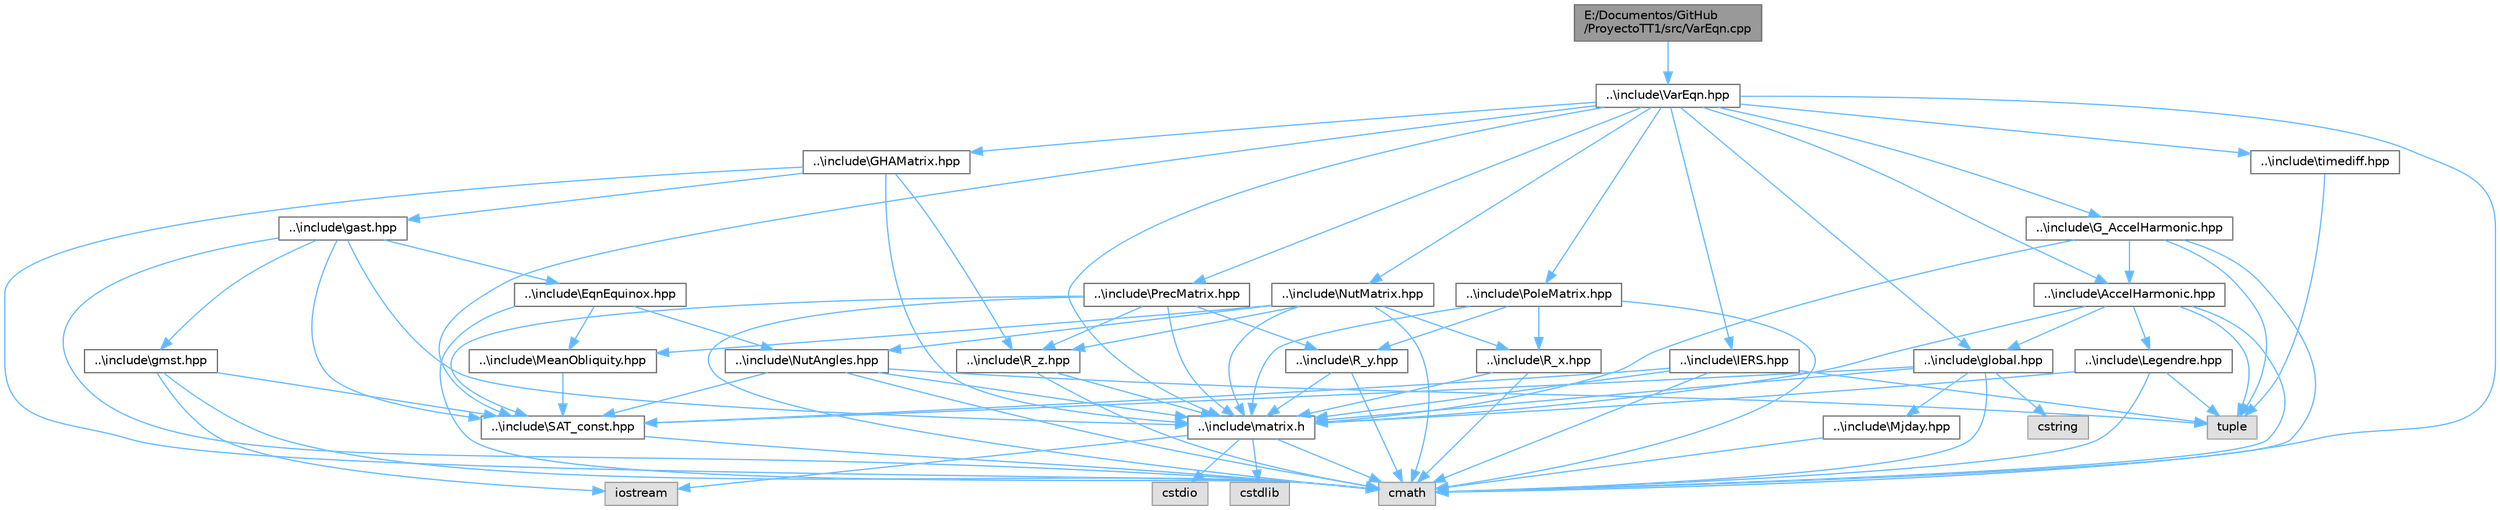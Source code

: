 digraph "E:/Documentos/GitHub/ProyectoTT1/src/VarEqn.cpp"
{
 // LATEX_PDF_SIZE
  bgcolor="transparent";
  edge [fontname=Helvetica,fontsize=10,labelfontname=Helvetica,labelfontsize=10];
  node [fontname=Helvetica,fontsize=10,shape=box,height=0.2,width=0.4];
  Node1 [id="Node000001",label="E:/Documentos/GitHub\l/ProyectoTT1/src/VarEqn.cpp",height=0.2,width=0.4,color="gray40", fillcolor="grey60", style="filled", fontcolor="black",tooltip="Cálculo de las ecuaciones variacionales."];
  Node1 -> Node2 [id="edge1_Node000001_Node000002",color="steelblue1",style="solid",tooltip=" "];
  Node2 [id="Node000002",label="..\\include\\VarEqn.hpp",height=0.2,width=0.4,color="grey40", fillcolor="white", style="filled",URL="$_var_eqn_8hpp.html",tooltip="Este archivo de cabecera contiene una implementación de la función VarEqn."];
  Node2 -> Node3 [id="edge2_Node000002_Node000003",color="steelblue1",style="solid",tooltip=" "];
  Node3 [id="Node000003",label="cmath",height=0.2,width=0.4,color="grey60", fillcolor="#E0E0E0", style="filled",tooltip=" "];
  Node2 -> Node4 [id="edge3_Node000002_Node000004",color="steelblue1",style="solid",tooltip=" "];
  Node4 [id="Node000004",label="..\\include\\matrix.h",height=0.2,width=0.4,color="grey40", fillcolor="white", style="filled",URL="$matrix_8h.html",tooltip="Este archivo de cabecera contiene una implementación de una clase que representa una matriz."];
  Node4 -> Node5 [id="edge4_Node000004_Node000005",color="steelblue1",style="solid",tooltip=" "];
  Node5 [id="Node000005",label="cstdio",height=0.2,width=0.4,color="grey60", fillcolor="#E0E0E0", style="filled",tooltip=" "];
  Node4 -> Node6 [id="edge5_Node000004_Node000006",color="steelblue1",style="solid",tooltip=" "];
  Node6 [id="Node000006",label="cstdlib",height=0.2,width=0.4,color="grey60", fillcolor="#E0E0E0", style="filled",tooltip=" "];
  Node4 -> Node3 [id="edge6_Node000004_Node000003",color="steelblue1",style="solid",tooltip=" "];
  Node4 -> Node7 [id="edge7_Node000004_Node000007",color="steelblue1",style="solid",tooltip=" "];
  Node7 [id="Node000007",label="iostream",height=0.2,width=0.4,color="grey60", fillcolor="#E0E0E0", style="filled",tooltip=" "];
  Node2 -> Node8 [id="edge8_Node000002_Node000008",color="steelblue1",style="solid",tooltip=" "];
  Node8 [id="Node000008",label="..\\include\\SAT_const.hpp",height=0.2,width=0.4,color="grey40", fillcolor="white", style="filled",URL="$_s_a_t___const_8hpp.html",tooltip="Este archivo de cabecera contiene una implementación de una clase que contiene diferentes constantes."];
  Node8 -> Node3 [id="edge9_Node000008_Node000003",color="steelblue1",style="solid",tooltip=" "];
  Node2 -> Node9 [id="edge10_Node000002_Node000009",color="steelblue1",style="solid",tooltip=" "];
  Node9 [id="Node000009",label="..\\include\\global.hpp",height=0.2,width=0.4,color="grey40", fillcolor="white", style="filled",URL="$global_8hpp.html",tooltip="Este archivo de cabecera contiene una implementación para leer ficheros."];
  Node9 -> Node3 [id="edge11_Node000009_Node000003",color="steelblue1",style="solid",tooltip=" "];
  Node9 -> Node10 [id="edge12_Node000009_Node000010",color="steelblue1",style="solid",tooltip=" "];
  Node10 [id="Node000010",label="cstring",height=0.2,width=0.4,color="grey60", fillcolor="#E0E0E0", style="filled",tooltip=" "];
  Node9 -> Node4 [id="edge13_Node000009_Node000004",color="steelblue1",style="solid",tooltip=" "];
  Node9 -> Node8 [id="edge14_Node000009_Node000008",color="steelblue1",style="solid",tooltip=" "];
  Node9 -> Node11 [id="edge15_Node000009_Node000011",color="steelblue1",style="solid",tooltip=" "];
  Node11 [id="Node000011",label="..\\include\\Mjday.hpp",height=0.2,width=0.4,color="grey40", fillcolor="white", style="filled",URL="$_mjday_8hpp.html",tooltip="Este archivo de cabecera contiene una implementación de la función Mjday."];
  Node11 -> Node3 [id="edge16_Node000011_Node000003",color="steelblue1",style="solid",tooltip=" "];
  Node2 -> Node12 [id="edge17_Node000002_Node000012",color="steelblue1",style="solid",tooltip=" "];
  Node12 [id="Node000012",label="..\\include\\IERS.hpp",height=0.2,width=0.4,color="grey40", fillcolor="white", style="filled",URL="$_i_e_r_s_8hpp.html",tooltip="Este archivo de cabecera contiene una implementación de la función IERS."];
  Node12 -> Node3 [id="edge18_Node000012_Node000003",color="steelblue1",style="solid",tooltip=" "];
  Node12 -> Node13 [id="edge19_Node000012_Node000013",color="steelblue1",style="solid",tooltip=" "];
  Node13 [id="Node000013",label="tuple",height=0.2,width=0.4,color="grey60", fillcolor="#E0E0E0", style="filled",tooltip=" "];
  Node12 -> Node4 [id="edge20_Node000012_Node000004",color="steelblue1",style="solid",tooltip=" "];
  Node12 -> Node8 [id="edge21_Node000012_Node000008",color="steelblue1",style="solid",tooltip=" "];
  Node2 -> Node14 [id="edge22_Node000002_Node000014",color="steelblue1",style="solid",tooltip=" "];
  Node14 [id="Node000014",label="..\\include\\timediff.hpp",height=0.2,width=0.4,color="grey40", fillcolor="white", style="filled",URL="$timediff_8hpp.html",tooltip="Este archivo de cabecera contiene una implementación de la función timediff."];
  Node14 -> Node13 [id="edge23_Node000014_Node000013",color="steelblue1",style="solid",tooltip=" "];
  Node2 -> Node15 [id="edge24_Node000002_Node000015",color="steelblue1",style="solid",tooltip=" "];
  Node15 [id="Node000015",label="..\\include\\PrecMatrix.hpp",height=0.2,width=0.4,color="grey40", fillcolor="white", style="filled",URL="$_prec_matrix_8hpp.html",tooltip="Este archivo de cabecera contiene una implementación de la función PrecMatrix."];
  Node15 -> Node3 [id="edge25_Node000015_Node000003",color="steelblue1",style="solid",tooltip=" "];
  Node15 -> Node4 [id="edge26_Node000015_Node000004",color="steelblue1",style="solid",tooltip=" "];
  Node15 -> Node8 [id="edge27_Node000015_Node000008",color="steelblue1",style="solid",tooltip=" "];
  Node15 -> Node16 [id="edge28_Node000015_Node000016",color="steelblue1",style="solid",tooltip=" "];
  Node16 [id="Node000016",label="..\\include\\R_y.hpp",height=0.2,width=0.4,color="grey40", fillcolor="white", style="filled",URL="$_r__y_8hpp.html",tooltip="Este archivo de cabecera contiene una implementación de la función R_y."];
  Node16 -> Node3 [id="edge29_Node000016_Node000003",color="steelblue1",style="solid",tooltip=" "];
  Node16 -> Node4 [id="edge30_Node000016_Node000004",color="steelblue1",style="solid",tooltip=" "];
  Node15 -> Node17 [id="edge31_Node000015_Node000017",color="steelblue1",style="solid",tooltip=" "];
  Node17 [id="Node000017",label="..\\include\\R_z.hpp",height=0.2,width=0.4,color="grey40", fillcolor="white", style="filled",URL="$_r__z_8hpp.html",tooltip="Este archivo de cabecera contiene una implementación de la función R_z."];
  Node17 -> Node3 [id="edge32_Node000017_Node000003",color="steelblue1",style="solid",tooltip=" "];
  Node17 -> Node4 [id="edge33_Node000017_Node000004",color="steelblue1",style="solid",tooltip=" "];
  Node2 -> Node18 [id="edge34_Node000002_Node000018",color="steelblue1",style="solid",tooltip=" "];
  Node18 [id="Node000018",label="..\\include\\NutMatrix.hpp",height=0.2,width=0.4,color="grey40", fillcolor="white", style="filled",URL="$_nut_matrix_8hpp.html",tooltip="Este archivo de cabecera contiene una implementación de la función NutMatrix."];
  Node18 -> Node3 [id="edge35_Node000018_Node000003",color="steelblue1",style="solid",tooltip=" "];
  Node18 -> Node4 [id="edge36_Node000018_Node000004",color="steelblue1",style="solid",tooltip=" "];
  Node18 -> Node19 [id="edge37_Node000018_Node000019",color="steelblue1",style="solid",tooltip=" "];
  Node19 [id="Node000019",label="..\\include\\MeanObliquity.hpp",height=0.2,width=0.4,color="grey40", fillcolor="white", style="filled",URL="$_mean_obliquity_8hpp.html",tooltip="Este archivo de cabecera contiene una implementación de la función MeanObliquity."];
  Node19 -> Node8 [id="edge38_Node000019_Node000008",color="steelblue1",style="solid",tooltip=" "];
  Node18 -> Node20 [id="edge39_Node000018_Node000020",color="steelblue1",style="solid",tooltip=" "];
  Node20 [id="Node000020",label="..\\include\\NutAngles.hpp",height=0.2,width=0.4,color="grey40", fillcolor="white", style="filled",URL="$_nut_angles_8hpp.html",tooltip="Este archivo de cabecera contiene una implementación de la función NutAngles."];
  Node20 -> Node3 [id="edge40_Node000020_Node000003",color="steelblue1",style="solid",tooltip=" "];
  Node20 -> Node13 [id="edge41_Node000020_Node000013",color="steelblue1",style="solid",tooltip=" "];
  Node20 -> Node4 [id="edge42_Node000020_Node000004",color="steelblue1",style="solid",tooltip=" "];
  Node20 -> Node8 [id="edge43_Node000020_Node000008",color="steelblue1",style="solid",tooltip=" "];
  Node18 -> Node21 [id="edge44_Node000018_Node000021",color="steelblue1",style="solid",tooltip=" "];
  Node21 [id="Node000021",label="..\\include\\R_x.hpp",height=0.2,width=0.4,color="grey40", fillcolor="white", style="filled",URL="$_r__x_8hpp.html",tooltip="Este archivo de cabecera contiene una implementación de la función R_x."];
  Node21 -> Node3 [id="edge45_Node000021_Node000003",color="steelblue1",style="solid",tooltip=" "];
  Node21 -> Node4 [id="edge46_Node000021_Node000004",color="steelblue1",style="solid",tooltip=" "];
  Node18 -> Node17 [id="edge47_Node000018_Node000017",color="steelblue1",style="solid",tooltip=" "];
  Node2 -> Node22 [id="edge48_Node000002_Node000022",color="steelblue1",style="solid",tooltip=" "];
  Node22 [id="Node000022",label="..\\include\\PoleMatrix.hpp",height=0.2,width=0.4,color="grey40", fillcolor="white", style="filled",URL="$_pole_matrix_8hpp.html",tooltip="Este archivo de cabecera contiene una implementación de la función PoleMatrix."];
  Node22 -> Node3 [id="edge49_Node000022_Node000003",color="steelblue1",style="solid",tooltip=" "];
  Node22 -> Node4 [id="edge50_Node000022_Node000004",color="steelblue1",style="solid",tooltip=" "];
  Node22 -> Node21 [id="edge51_Node000022_Node000021",color="steelblue1",style="solid",tooltip=" "];
  Node22 -> Node16 [id="edge52_Node000022_Node000016",color="steelblue1",style="solid",tooltip=" "];
  Node2 -> Node23 [id="edge53_Node000002_Node000023",color="steelblue1",style="solid",tooltip=" "];
  Node23 [id="Node000023",label="..\\include\\GHAMatrix.hpp",height=0.2,width=0.4,color="grey40", fillcolor="white", style="filled",URL="$_g_h_a_matrix_8hpp.html",tooltip="Este archivo de cabecera contiene una implementación de la función GHAMatrix."];
  Node23 -> Node3 [id="edge54_Node000023_Node000003",color="steelblue1",style="solid",tooltip=" "];
  Node23 -> Node4 [id="edge55_Node000023_Node000004",color="steelblue1",style="solid",tooltip=" "];
  Node23 -> Node17 [id="edge56_Node000023_Node000017",color="steelblue1",style="solid",tooltip=" "];
  Node23 -> Node24 [id="edge57_Node000023_Node000024",color="steelblue1",style="solid",tooltip=" "];
  Node24 [id="Node000024",label="..\\include\\gast.hpp",height=0.2,width=0.4,color="grey40", fillcolor="white", style="filled",URL="$gast_8hpp.html",tooltip="Este archivo de cabecera contiene una implementación de la función gast."];
  Node24 -> Node3 [id="edge58_Node000024_Node000003",color="steelblue1",style="solid",tooltip=" "];
  Node24 -> Node4 [id="edge59_Node000024_Node000004",color="steelblue1",style="solid",tooltip=" "];
  Node24 -> Node25 [id="edge60_Node000024_Node000025",color="steelblue1",style="solid",tooltip=" "];
  Node25 [id="Node000025",label="..\\include\\gmst.hpp",height=0.2,width=0.4,color="grey40", fillcolor="white", style="filled",URL="$gmst_8hpp.html",tooltip="Este archivo de cabecera contiene una implementación de la función gmst."];
  Node25 -> Node3 [id="edge61_Node000025_Node000003",color="steelblue1",style="solid",tooltip=" "];
  Node25 -> Node7 [id="edge62_Node000025_Node000007",color="steelblue1",style="solid",tooltip=" "];
  Node25 -> Node8 [id="edge63_Node000025_Node000008",color="steelblue1",style="solid",tooltip=" "];
  Node24 -> Node26 [id="edge64_Node000024_Node000026",color="steelblue1",style="solid",tooltip=" "];
  Node26 [id="Node000026",label="..\\include\\EqnEquinox.hpp",height=0.2,width=0.4,color="grey40", fillcolor="white", style="filled",URL="$_eqn_equinox_8hpp.html",tooltip="Este archivo de cabecera contiene una implementación de la función EqnEquinox."];
  Node26 -> Node3 [id="edge65_Node000026_Node000003",color="steelblue1",style="solid",tooltip=" "];
  Node26 -> Node20 [id="edge66_Node000026_Node000020",color="steelblue1",style="solid",tooltip=" "];
  Node26 -> Node19 [id="edge67_Node000026_Node000019",color="steelblue1",style="solid",tooltip=" "];
  Node24 -> Node8 [id="edge68_Node000024_Node000008",color="steelblue1",style="solid",tooltip=" "];
  Node2 -> Node27 [id="edge69_Node000002_Node000027",color="steelblue1",style="solid",tooltip=" "];
  Node27 [id="Node000027",label="..\\include\\AccelHarmonic.hpp",height=0.2,width=0.4,color="grey40", fillcolor="white", style="filled",URL="$_accel_harmonic_8hpp.html",tooltip="Este archivo de cabecera contiene una implementación de la función AccelHarmonic."];
  Node27 -> Node3 [id="edge70_Node000027_Node000003",color="steelblue1",style="solid",tooltip=" "];
  Node27 -> Node13 [id="edge71_Node000027_Node000013",color="steelblue1",style="solid",tooltip=" "];
  Node27 -> Node4 [id="edge72_Node000027_Node000004",color="steelblue1",style="solid",tooltip=" "];
  Node27 -> Node9 [id="edge73_Node000027_Node000009",color="steelblue1",style="solid",tooltip=" "];
  Node27 -> Node28 [id="edge74_Node000027_Node000028",color="steelblue1",style="solid",tooltip=" "];
  Node28 [id="Node000028",label="..\\include\\Legendre.hpp",height=0.2,width=0.4,color="grey40", fillcolor="white", style="filled",URL="$_legendre_8hpp.html",tooltip="Este archivo de cabecera contiene una implementación de la función Legendre."];
  Node28 -> Node3 [id="edge75_Node000028_Node000003",color="steelblue1",style="solid",tooltip=" "];
  Node28 -> Node13 [id="edge76_Node000028_Node000013",color="steelblue1",style="solid",tooltip=" "];
  Node28 -> Node4 [id="edge77_Node000028_Node000004",color="steelblue1",style="solid",tooltip=" "];
  Node2 -> Node29 [id="edge78_Node000002_Node000029",color="steelblue1",style="solid",tooltip=" "];
  Node29 [id="Node000029",label="..\\include\\G_AccelHarmonic.hpp",height=0.2,width=0.4,color="grey40", fillcolor="white", style="filled",URL="$_g___accel_harmonic_8hpp.html",tooltip="Este archivo de cabecera contiene una implementación de la función G_AccelHarmonic."];
  Node29 -> Node3 [id="edge79_Node000029_Node000003",color="steelblue1",style="solid",tooltip=" "];
  Node29 -> Node13 [id="edge80_Node000029_Node000013",color="steelblue1",style="solid",tooltip=" "];
  Node29 -> Node4 [id="edge81_Node000029_Node000004",color="steelblue1",style="solid",tooltip=" "];
  Node29 -> Node27 [id="edge82_Node000029_Node000027",color="steelblue1",style="solid",tooltip=" "];
}
